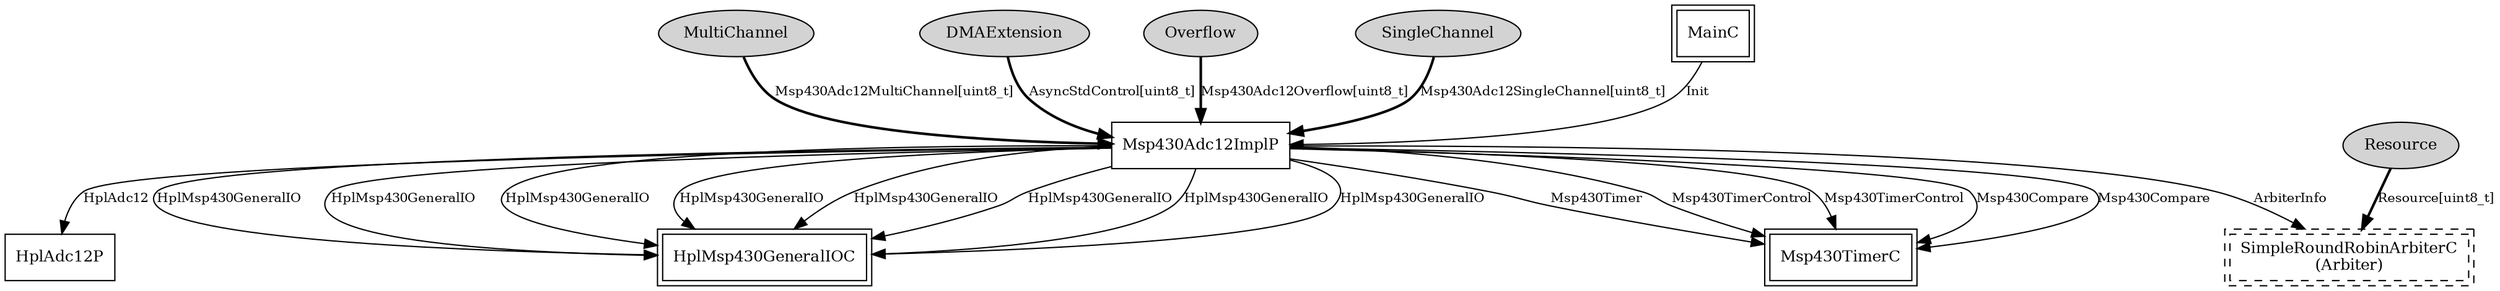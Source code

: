 digraph "tos.chips.msp430.adc12.Msp430Adc12P" {
  n0x7f4ee707d960 [shape=ellipse, style=filled, label="MultiChannel", fontsize=12];
  "Msp430Adc12ImplP" [fontsize=12, shape=box, URL="../chtml/tos.chips.msp430.adc12.Msp430Adc12ImplP.html"];
  n0x7f4ee70781d0 [shape=ellipse, style=filled, label="DMAExtension", fontsize=12];
  "Msp430Adc12ImplP" [fontsize=12, shape=box, URL="../chtml/tos.chips.msp430.adc12.Msp430Adc12ImplP.html"];
  n0x7f4ee707b920 [shape=ellipse, style=filled, label="Overflow", fontsize=12];
  "Msp430Adc12ImplP" [fontsize=12, shape=box, URL="../chtml/tos.chips.msp430.adc12.Msp430Adc12ImplP.html"];
  n0x7f4ee707e1d0 [shape=ellipse, style=filled, label="SingleChannel", fontsize=12];
  "Msp430Adc12ImplP" [fontsize=12, shape=box, URL="../chtml/tos.chips.msp430.adc12.Msp430Adc12ImplP.html"];
  n0x7f4ee7084cd0 [shape=ellipse, style=filled, label="Resource", fontsize=12];
  "Msp430Adc12P.Arbiter" [fontsize=12, shape=box,peripheries=2, style=dashed, label="SimpleRoundRobinArbiterC\n(Arbiter)", URL="../chtml/tos.system.SimpleRoundRobinArbiterC.html"];
  "MainC" [fontsize=12, shape=box,peripheries=2, URL="../chtml/tos.system.MainC.html"];
  "Msp430Adc12ImplP" [fontsize=12, shape=box, URL="../chtml/tos.chips.msp430.adc12.Msp430Adc12ImplP.html"];
  "Msp430Adc12ImplP" [fontsize=12, shape=box, URL="../chtml/tos.chips.msp430.adc12.Msp430Adc12ImplP.html"];
  "Msp430Adc12P.Arbiter" [fontsize=12, shape=box,peripheries=2, style=dashed, label="SimpleRoundRobinArbiterC\n(Arbiter)", URL="../chtml/tos.system.SimpleRoundRobinArbiterC.html"];
  "Msp430Adc12ImplP" [fontsize=12, shape=box, URL="../chtml/tos.chips.msp430.adc12.Msp430Adc12ImplP.html"];
  "HplAdc12P" [fontsize=12, shape=box, URL="../chtml/tos.chips.msp430.adc12.HplAdc12P.html"];
  "Msp430Adc12ImplP" [fontsize=12, shape=box, URL="../chtml/tos.chips.msp430.adc12.Msp430Adc12ImplP.html"];
  "HplMsp430GeneralIOC" [fontsize=12, shape=box,peripheries=2, URL="../chtml/tos.chips.msp430.pins.HplMsp430GeneralIOC.html"];
  "Msp430Adc12ImplP" [fontsize=12, shape=box, URL="../chtml/tos.chips.msp430.adc12.Msp430Adc12ImplP.html"];
  "HplMsp430GeneralIOC" [fontsize=12, shape=box,peripheries=2, URL="../chtml/tos.chips.msp430.pins.HplMsp430GeneralIOC.html"];
  "Msp430Adc12ImplP" [fontsize=12, shape=box, URL="../chtml/tos.chips.msp430.adc12.Msp430Adc12ImplP.html"];
  "HplMsp430GeneralIOC" [fontsize=12, shape=box,peripheries=2, URL="../chtml/tos.chips.msp430.pins.HplMsp430GeneralIOC.html"];
  "Msp430Adc12ImplP" [fontsize=12, shape=box, URL="../chtml/tos.chips.msp430.adc12.Msp430Adc12ImplP.html"];
  "HplMsp430GeneralIOC" [fontsize=12, shape=box,peripheries=2, URL="../chtml/tos.chips.msp430.pins.HplMsp430GeneralIOC.html"];
  "Msp430Adc12ImplP" [fontsize=12, shape=box, URL="../chtml/tos.chips.msp430.adc12.Msp430Adc12ImplP.html"];
  "HplMsp430GeneralIOC" [fontsize=12, shape=box,peripheries=2, URL="../chtml/tos.chips.msp430.pins.HplMsp430GeneralIOC.html"];
  "Msp430Adc12ImplP" [fontsize=12, shape=box, URL="../chtml/tos.chips.msp430.adc12.Msp430Adc12ImplP.html"];
  "HplMsp430GeneralIOC" [fontsize=12, shape=box,peripheries=2, URL="../chtml/tos.chips.msp430.pins.HplMsp430GeneralIOC.html"];
  "Msp430Adc12ImplP" [fontsize=12, shape=box, URL="../chtml/tos.chips.msp430.adc12.Msp430Adc12ImplP.html"];
  "HplMsp430GeneralIOC" [fontsize=12, shape=box,peripheries=2, URL="../chtml/tos.chips.msp430.pins.HplMsp430GeneralIOC.html"];
  "Msp430Adc12ImplP" [fontsize=12, shape=box, URL="../chtml/tos.chips.msp430.adc12.Msp430Adc12ImplP.html"];
  "HplMsp430GeneralIOC" [fontsize=12, shape=box,peripheries=2, URL="../chtml/tos.chips.msp430.pins.HplMsp430GeneralIOC.html"];
  "Msp430Adc12ImplP" [fontsize=12, shape=box, URL="../chtml/tos.chips.msp430.adc12.Msp430Adc12ImplP.html"];
  "Msp430TimerC" [fontsize=12, shape=box,peripheries=2, URL="../chtml/tos.chips.msp430.timer.Msp430TimerC.html"];
  "Msp430Adc12ImplP" [fontsize=12, shape=box, URL="../chtml/tos.chips.msp430.adc12.Msp430Adc12ImplP.html"];
  "Msp430TimerC" [fontsize=12, shape=box,peripheries=2, URL="../chtml/tos.chips.msp430.timer.Msp430TimerC.html"];
  "Msp430Adc12ImplP" [fontsize=12, shape=box, URL="../chtml/tos.chips.msp430.adc12.Msp430Adc12ImplP.html"];
  "Msp430TimerC" [fontsize=12, shape=box,peripheries=2, URL="../chtml/tos.chips.msp430.timer.Msp430TimerC.html"];
  "Msp430Adc12ImplP" [fontsize=12, shape=box, URL="../chtml/tos.chips.msp430.adc12.Msp430Adc12ImplP.html"];
  "Msp430TimerC" [fontsize=12, shape=box,peripheries=2, URL="../chtml/tos.chips.msp430.timer.Msp430TimerC.html"];
  "Msp430Adc12ImplP" [fontsize=12, shape=box, URL="../chtml/tos.chips.msp430.adc12.Msp430Adc12ImplP.html"];
  "Msp430TimerC" [fontsize=12, shape=box,peripheries=2, URL="../chtml/tos.chips.msp430.timer.Msp430TimerC.html"];
  "n0x7f4ee707d960" -> "Msp430Adc12ImplP" [label="Msp430Adc12MultiChannel[uint8_t]", style=bold, URL="../ihtml/tos.chips.msp430.adc12.Msp430Adc12MultiChannel.html", fontsize=10];
  "n0x7f4ee70781d0" -> "Msp430Adc12ImplP" [label="AsyncStdControl[uint8_t]", style=bold, URL="../ihtml/tos.interfaces.AsyncStdControl.html", fontsize=10];
  "n0x7f4ee707b920" -> "Msp430Adc12ImplP" [label="Msp430Adc12Overflow[uint8_t]", style=bold, URL="../ihtml/tos.chips.msp430.adc12.Msp430Adc12Overflow.html", fontsize=10];
  "n0x7f4ee707e1d0" -> "Msp430Adc12ImplP" [label="Msp430Adc12SingleChannel[uint8_t]", style=bold, URL="../ihtml/tos.chips.msp430.adc12.Msp430Adc12SingleChannel.html", fontsize=10];
  "n0x7f4ee7084cd0" -> "Msp430Adc12P.Arbiter" [label="Resource[uint8_t]", style=bold, URL="../ihtml/tos.interfaces.Resource.html", fontsize=10];
  "MainC" -> "Msp430Adc12ImplP" [label="Init", URL="../ihtml/tos.interfaces.Init.html", fontsize=10];
  "Msp430Adc12ImplP" -> "Msp430Adc12P.Arbiter" [label="ArbiterInfo", URL="../ihtml/tos.interfaces.ArbiterInfo.html", fontsize=10];
  "Msp430Adc12ImplP" -> "HplAdc12P" [label="HplAdc12", URL="../ihtml/tos.chips.msp430.adc12.HplAdc12.html", fontsize=10];
  "Msp430Adc12ImplP" -> "HplMsp430GeneralIOC" [label="HplMsp430GeneralIO", URL="../ihtml/tos.chips.msp430.pins.HplMsp430GeneralIO.html", fontsize=10];
  "Msp430Adc12ImplP" -> "HplMsp430GeneralIOC" [label="HplMsp430GeneralIO", URL="../ihtml/tos.chips.msp430.pins.HplMsp430GeneralIO.html", fontsize=10];
  "Msp430Adc12ImplP" -> "HplMsp430GeneralIOC" [label="HplMsp430GeneralIO", URL="../ihtml/tos.chips.msp430.pins.HplMsp430GeneralIO.html", fontsize=10];
  "Msp430Adc12ImplP" -> "HplMsp430GeneralIOC" [label="HplMsp430GeneralIO", URL="../ihtml/tos.chips.msp430.pins.HplMsp430GeneralIO.html", fontsize=10];
  "Msp430Adc12ImplP" -> "HplMsp430GeneralIOC" [label="HplMsp430GeneralIO", URL="../ihtml/tos.chips.msp430.pins.HplMsp430GeneralIO.html", fontsize=10];
  "Msp430Adc12ImplP" -> "HplMsp430GeneralIOC" [label="HplMsp430GeneralIO", URL="../ihtml/tos.chips.msp430.pins.HplMsp430GeneralIO.html", fontsize=10];
  "Msp430Adc12ImplP" -> "HplMsp430GeneralIOC" [label="HplMsp430GeneralIO", URL="../ihtml/tos.chips.msp430.pins.HplMsp430GeneralIO.html", fontsize=10];
  "Msp430Adc12ImplP" -> "HplMsp430GeneralIOC" [label="HplMsp430GeneralIO", URL="../ihtml/tos.chips.msp430.pins.HplMsp430GeneralIO.html", fontsize=10];
  "Msp430Adc12ImplP" -> "Msp430TimerC" [label="Msp430Timer", URL="../ihtml/tos.chips.msp430.timer.Msp430Timer.html", fontsize=10];
  "Msp430Adc12ImplP" -> "Msp430TimerC" [label="Msp430TimerControl", URL="../ihtml/tos.chips.msp430.timer.Msp430TimerControl.html", fontsize=10];
  "Msp430Adc12ImplP" -> "Msp430TimerC" [label="Msp430TimerControl", URL="../ihtml/tos.chips.msp430.timer.Msp430TimerControl.html", fontsize=10];
  "Msp430Adc12ImplP" -> "Msp430TimerC" [label="Msp430Compare", URL="../ihtml/tos.chips.msp430.timer.Msp430Compare.html", fontsize=10];
  "Msp430Adc12ImplP" -> "Msp430TimerC" [label="Msp430Compare", URL="../ihtml/tos.chips.msp430.timer.Msp430Compare.html", fontsize=10];
}

